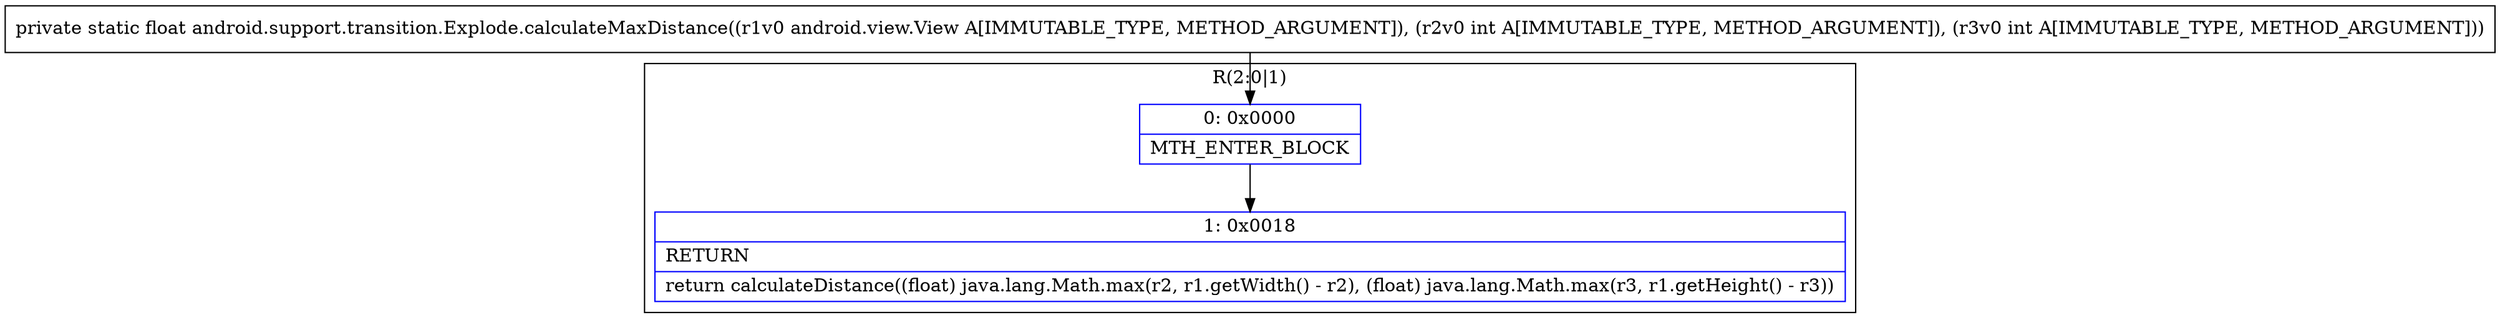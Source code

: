 digraph "CFG forandroid.support.transition.Explode.calculateMaxDistance(Landroid\/view\/View;II)F" {
subgraph cluster_Region_1213192105 {
label = "R(2:0|1)";
node [shape=record,color=blue];
Node_0 [shape=record,label="{0\:\ 0x0000|MTH_ENTER_BLOCK\l}"];
Node_1 [shape=record,label="{1\:\ 0x0018|RETURN\l|return calculateDistance((float) java.lang.Math.max(r2, r1.getWidth() \- r2), (float) java.lang.Math.max(r3, r1.getHeight() \- r3))\l}"];
}
MethodNode[shape=record,label="{private static float android.support.transition.Explode.calculateMaxDistance((r1v0 android.view.View A[IMMUTABLE_TYPE, METHOD_ARGUMENT]), (r2v0 int A[IMMUTABLE_TYPE, METHOD_ARGUMENT]), (r3v0 int A[IMMUTABLE_TYPE, METHOD_ARGUMENT])) }"];
MethodNode -> Node_0;
Node_0 -> Node_1;
}

